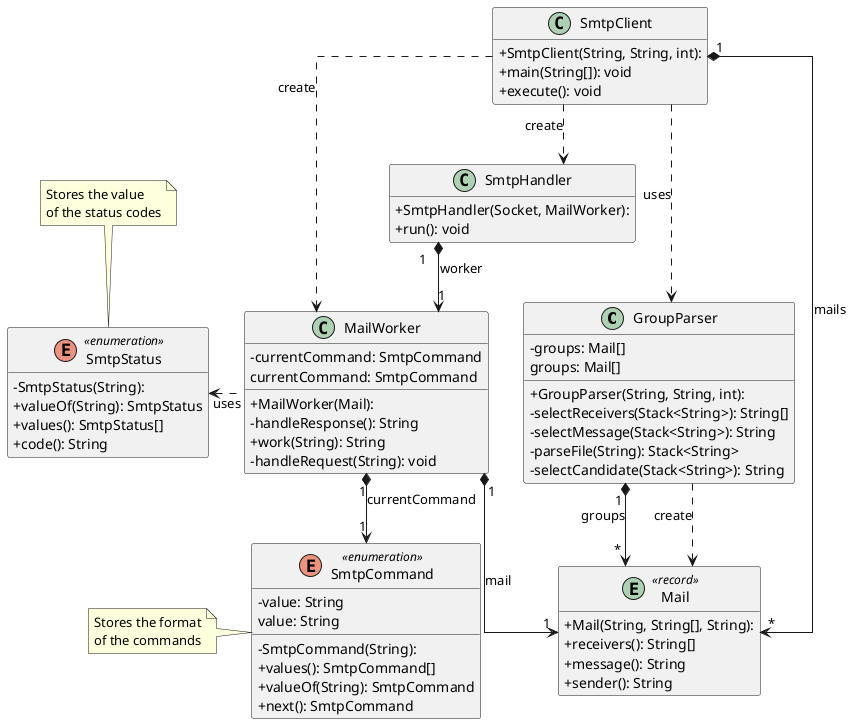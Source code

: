 @startuml
'https://plantuml.com/class-diagram
skinparam classAttributeIconSize 0
skinparam groupInheritance 3
hide empty methods
hide empty members
top to bottom direction
skinparam linetype ortho

class GroupParser {
  + GroupParser(String, String, int):
  - groups: Mail[]
  - selectReceivers(Stack<String>): String[]
  - selectMessage(Stack<String>): String
  - parseFile(String): Stack<String>
  - selectCandidate(Stack<String>): String
   groups: Mail[]
}
entity Mail << record >> {
  + Mail(String, String[], String):
  + receivers(): String[]
  + message(): String
  + sender(): String
}
class MailWorker {
  + MailWorker(Mail):
  - currentCommand: SmtpCommand
  - handleResponse(): String
  + work(String): String
  - handleRequest(String): void
   currentCommand: SmtpCommand
}
class SmtpClient {
  + SmtpClient(String, String, int):
  + main(String[]): void
  + execute(): void
}
enum SmtpCommand << enumeration >> {
  - SmtpCommand(String):
  - value: String
  + values(): SmtpCommand[]
  + valueOf(String): SmtpCommand
  + next(): SmtpCommand
   value: String
}
class SmtpHandler {
  + SmtpHandler(Socket, MailWorker):
  + run(): void
}
enum SmtpStatus << enumeration >> {
  - SmtpStatus(String):
  + valueOf(String): SmtpStatus
  + values(): SmtpStatus[]
  + code(): String
}

GroupParser "1" *--> "*" Mail : "groups"
GroupParser  ..>  Mail        : "«create»"
MailWorker  "1" *--> "1" Mail : "mail"
MailWorker  "1" *--> "1" SmtpCommand : "currentCommand"
SmtpClient   ..>  GroupParser : "«uses»"
SmtpClient  "1" *--> "*" Mail : mails
SmtpClient   ..>  MailWorker  : "«create»"
SmtpClient   ..>  SmtpHandler : "«create»"
SmtpHandler "1" *--> "1" MailWorker : "worker"
MailWorker .l.> SmtpStatus: "«uses»"

Note left of SmtpCommand: Stores the format\nof the commands
Note top of SmtpStatus: Stores the value\nof the status codes
@enduml
